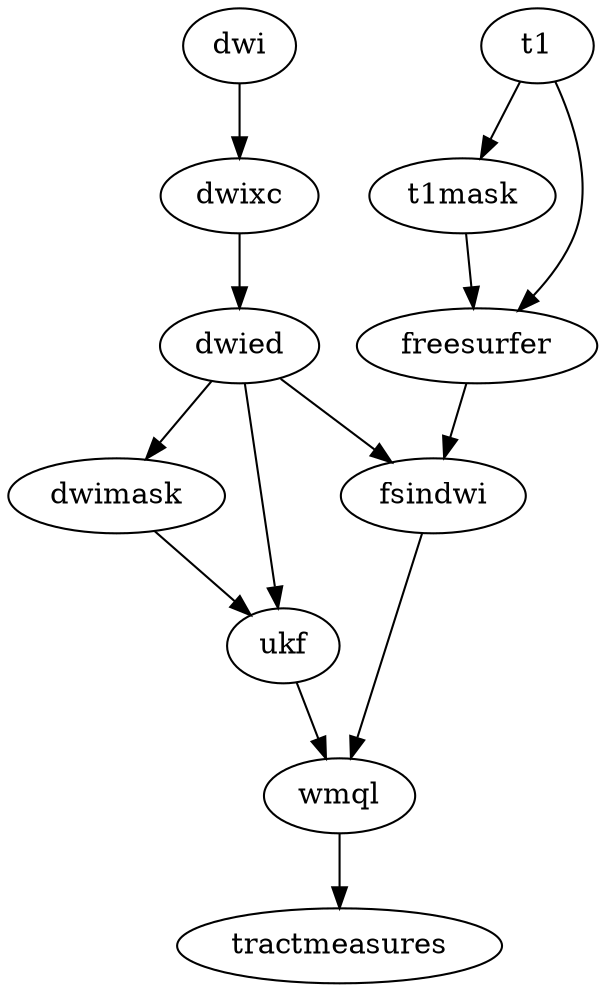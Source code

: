 digraph {
  dwi -> dwixc -> dwied;
  dwied -> dwimask;
  dwied -> ukf;
  dwimask -> ukf;
  ukf -> wmql;
  t1 -> t1mask;
  t1 -> freesurfer;
  t1mask -> freesurfer;
  freesurfer -> fsindwi;
  dwied -> fsindwi;
  fsindwi -> wmql;
  wmql -> tractmeasures;
}
